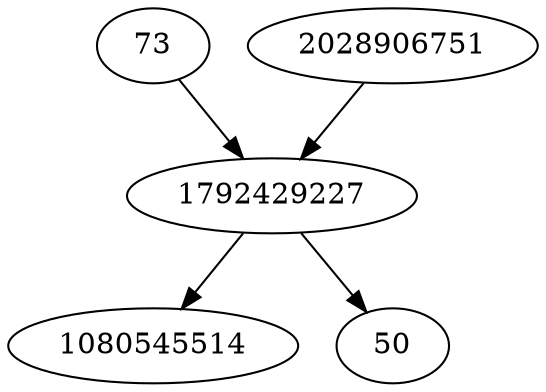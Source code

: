 strict digraph  {
73;
1080545514;
1792429227;
50;
2028906751;
73 -> 1792429227;
1792429227 -> 50;
1792429227 -> 1080545514;
2028906751 -> 1792429227;
}
